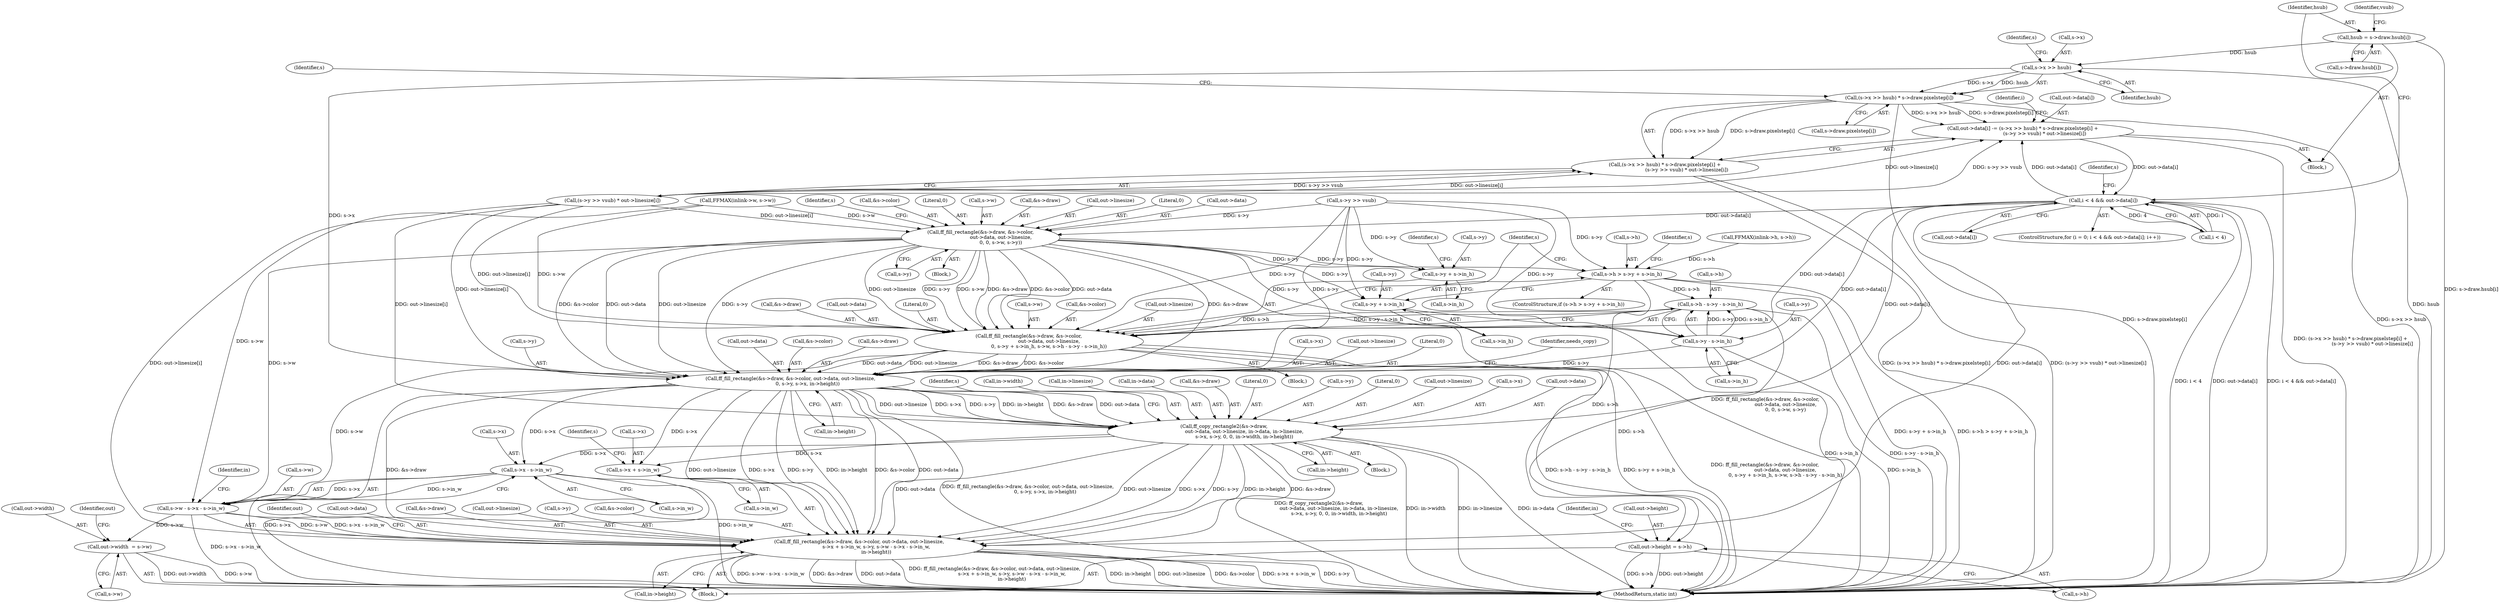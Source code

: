digraph "0_FFmpeg_e43a0a232dbf6d3c161823c2e07c52e76227a1bc_7@array" {
"1000218" [label="(Call,(s->x >> hsub) * s->draw.pixelstep[i])"];
"1000219" [label="(Call,s->x >> hsub)"];
"1000192" [label="(Call,hsub = s->draw.hsub[i])"];
"1000211" [label="(Call,out->data[i] -= (s->x >> hsub) * s->draw.pixelstep[i] +\n                            (s->y >> vsub) * out->linesize[i])"];
"1000179" [label="(Call,i < 4 && out->data[i])"];
"1000247" [label="(Call,ff_fill_rectangle(&s->draw, &s->color,\n                          out->data, out->linesize,\n                          0, 0, s->w, s->y))"];
"1000271" [label="(Call,s->h > s->y + s->in_h)"];
"1000309" [label="(Call,s->h - s->y - s->in_h)"];
"1000283" [label="(Call,ff_fill_rectangle(&s->draw, &s->color,\n                          out->data, out->linesize,\n                          0, s->y + s->in_h, s->w, s->h - s->y - s->in_h))"];
"1000320" [label="(Call,ff_fill_rectangle(&s->draw, &s->color, out->data, out->linesize,\n                      0, s->y, s->x, in->height))"];
"1000348" [label="(Call,ff_copy_rectangle2(&s->draw,\n                          out->data, out->linesize, in->data, in->linesize,\n                          s->x, s->y, 0, 0, in->width, in->height))"];
"1000379" [label="(Call,ff_fill_rectangle(&s->draw, &s->color, out->data, out->linesize,\n                      s->x + s->in_w, s->y, s->w - s->x - s->in_w,\n                      in->height))"];
"1000394" [label="(Call,s->x + s->in_w)"];
"1000408" [label="(Call,s->x - s->in_w)"];
"1000404" [label="(Call,s->w - s->x - s->in_w)"];
"1000418" [label="(Call,out->width  = s->w)"];
"1000425" [label="(Call,out->height = s->h)"];
"1000275" [label="(Call,s->y + s->in_h)"];
"1000299" [label="(Call,s->y + s->in_h)"];
"1000313" [label="(Call,s->y - s->in_h)"];
"1000217" [label="(Call,(s->x >> hsub) * s->draw.pixelstep[i] +\n                            (s->y >> vsub) * out->linesize[i])"];
"1000379" [label="(Call,ff_fill_rectangle(&s->draw, &s->color, out->data, out->linesize,\n                      s->x + s->in_w, s->y, s->w - s->x - s->in_w,\n                      in->height))"];
"1000309" [label="(Call,s->h - s->y - s->in_h)"];
"1000339" [label="(Call,s->x)"];
"1000376" [label="(Call,in->height)"];
"1000332" [label="(Call,out->linesize)"];
"1000193" [label="(Identifier,hsub)"];
"1000183" [label="(Call,out->data[i])"];
"1000335" [label="(Literal,0)"];
"1000419" [label="(Call,out->width)"];
"1000422" [label="(Call,s->w)"];
"1000234" [label="(Identifier,s)"];
"1000382" [label="(Identifier,s)"];
"1000295" [label="(Call,out->linesize)"];
"1000416" [label="(Identifier,in)"];
"1000271" [label="(Call,s->h > s->y + s->in_h)"];
"1000346" [label="(Identifier,needs_copy)"];
"1000190" [label="(Block,)"];
"1000194" [label="(Call,s->draw.hsub[i])"];
"1000420" [label="(Identifier,out)"];
"1000373" [label="(Call,in->width)"];
"1000263" [label="(Literal,0)"];
"1000276" [label="(Call,s->y)"];
"1000362" [label="(Call,in->linesize)"];
"1000179" [label="(Call,i < 4 && out->data[i])"];
"1000279" [label="(Call,s->in_h)"];
"1000336" [label="(Call,s->y)"];
"1000404" [label="(Call,s->w - s->x - s->in_w)"];
"1000347" [label="(Block,)"];
"1000256" [label="(Call,out->data)"];
"1000219" [label="(Call,s->x >> hsub)"];
"1000283" [label="(Call,ff_fill_rectangle(&s->draw, &s->color,\n                          out->data, out->linesize,\n                          0, s->y + s->in_h, s->w, s->h - s->y - s->in_h))"];
"1000192" [label="(Call,hsub = s->draw.hsub[i])"];
"1000418" [label="(Call,out->width  = s->w)"];
"1000286" [label="(Identifier,s)"];
"1000398" [label="(Call,s->in_w)"];
"1000212" [label="(Call,out->data[i])"];
"1000189" [label="(Identifier,i)"];
"1000284" [label="(Call,&s->draw)"];
"1000175" [label="(ControlStructure,for (i = 0; i < 4 && out->data[i]; i++))"];
"1000273" [label="(Identifier,s)"];
"1000388" [label="(Call,out->data)"];
"1000415" [label="(Call,in->height)"];
"1000292" [label="(Call,out->data)"];
"1000359" [label="(Call,in->data)"];
"1000252" [label="(Call,&s->color)"];
"1000394" [label="(Call,s->x + s->in_w)"];
"1000223" [label="(Identifier,hsub)"];
"1000402" [label="(Identifier,s)"];
"1000211" [label="(Call,out->data[i] -= (s->x >> hsub) * s->draw.pixelstep[i] +\n                            (s->y >> vsub) * out->linesize[i])"];
"1000349" [label="(Call,&s->draw)"];
"1000107" [label="(Block,)"];
"1000371" [label="(Literal,0)"];
"1000429" [label="(Call,s->h)"];
"1000368" [label="(Call,s->y)"];
"1000262" [label="(Literal,0)"];
"1000427" [label="(Identifier,out)"];
"1000270" [label="(ControlStructure,if (s->h > s->y + s->in_h))"];
"1000232" [label="(Call,s->y >> vsub)"];
"1000372" [label="(Literal,0)"];
"1000303" [label="(Call,s->in_h)"];
"1000342" [label="(Call,in->height)"];
"1000282" [label="(Block,)"];
"1000356" [label="(Call,out->linesize)"];
"1000408" [label="(Call,s->x - s->in_w)"];
"1000247" [label="(Call,ff_fill_rectangle(&s->draw, &s->color,\n                          out->data, out->linesize,\n                          0, 0, s->w, s->y))"];
"1000218" [label="(Call,(s->x >> hsub) * s->draw.pixelstep[i])"];
"1000425" [label="(Call,out->height = s->h)"];
"1000395" [label="(Call,s->x)"];
"1000314" [label="(Call,s->y)"];
"1000267" [label="(Call,s->y)"];
"1000298" [label="(Literal,0)"];
"1000323" [label="(Identifier,s)"];
"1000365" [label="(Call,s->x)"];
"1000246" [label="(Block,)"];
"1000149" [label="(Call,FFMAX(inlink->h, s->h))"];
"1000264" [label="(Call,s->w)"];
"1000272" [label="(Call,s->h)"];
"1000313" [label="(Call,s->y - s->in_h)"];
"1000203" [label="(Identifier,vsub)"];
"1000300" [label="(Call,s->y)"];
"1000142" [label="(Call,FFMAX(inlink->w, s->w))"];
"1000317" [label="(Call,s->in_h)"];
"1000348" [label="(Call,ff_copy_rectangle2(&s->draw,\n                          out->data, out->linesize, in->data, in->linesize,\n                          s->x, s->y, 0, 0, in->width, in->height))"];
"1000224" [label="(Call,s->draw.pixelstep[i])"];
"1000329" [label="(Call,out->data)"];
"1000353" [label="(Call,out->data)"];
"1000244" [label="(Identifier,s)"];
"1000380" [label="(Call,&s->draw)"];
"1000320" [label="(Call,ff_fill_rectangle(&s->draw, &s->color, out->data, out->linesize,\n                      0, s->y, s->x, in->height))"];
"1000306" [label="(Call,s->w)"];
"1000248" [label="(Call,&s->draw)"];
"1000434" [label="(Identifier,in)"];
"1000275" [label="(Call,s->y + s->in_h)"];
"1000288" [label="(Call,&s->color)"];
"1000299" [label="(Call,s->y + s->in_h)"];
"1000391" [label="(Call,out->linesize)"];
"1000180" [label="(Call,i < 4)"];
"1000325" [label="(Call,&s->color)"];
"1000321" [label="(Call,&s->draw)"];
"1000401" [label="(Call,s->y)"];
"1000384" [label="(Call,&s->color)"];
"1000405" [label="(Call,s->w)"];
"1000227" [label="(Identifier,s)"];
"1000449" [label="(MethodReturn,static int)"];
"1000220" [label="(Call,s->x)"];
"1000259" [label="(Call,out->linesize)"];
"1000307" [label="(Identifier,s)"];
"1000426" [label="(Call,out->height)"];
"1000231" [label="(Call,(s->y >> vsub) * out->linesize[i])"];
"1000310" [label="(Call,s->h)"];
"1000409" [label="(Call,s->x)"];
"1000217" [label="(Call,(s->x >> hsub) * s->draw.pixelstep[i] +\n                            (s->y >> vsub) * out->linesize[i])"];
"1000412" [label="(Call,s->in_w)"];
"1000218" -> "1000217"  [label="AST: "];
"1000218" -> "1000224"  [label="CFG: "];
"1000219" -> "1000218"  [label="AST: "];
"1000224" -> "1000218"  [label="AST: "];
"1000234" -> "1000218"  [label="CFG: "];
"1000218" -> "1000449"  [label="DDG: s->x >> hsub"];
"1000218" -> "1000449"  [label="DDG: s->draw.pixelstep[i]"];
"1000218" -> "1000211"  [label="DDG: s->x >> hsub"];
"1000218" -> "1000211"  [label="DDG: s->draw.pixelstep[i]"];
"1000218" -> "1000217"  [label="DDG: s->x >> hsub"];
"1000218" -> "1000217"  [label="DDG: s->draw.pixelstep[i]"];
"1000219" -> "1000218"  [label="DDG: s->x"];
"1000219" -> "1000218"  [label="DDG: hsub"];
"1000219" -> "1000223"  [label="CFG: "];
"1000220" -> "1000219"  [label="AST: "];
"1000223" -> "1000219"  [label="AST: "];
"1000227" -> "1000219"  [label="CFG: "];
"1000219" -> "1000449"  [label="DDG: hsub"];
"1000192" -> "1000219"  [label="DDG: hsub"];
"1000219" -> "1000320"  [label="DDG: s->x"];
"1000192" -> "1000190"  [label="AST: "];
"1000192" -> "1000194"  [label="CFG: "];
"1000193" -> "1000192"  [label="AST: "];
"1000194" -> "1000192"  [label="AST: "];
"1000203" -> "1000192"  [label="CFG: "];
"1000192" -> "1000449"  [label="DDG: s->draw.hsub[i]"];
"1000211" -> "1000190"  [label="AST: "];
"1000211" -> "1000217"  [label="CFG: "];
"1000212" -> "1000211"  [label="AST: "];
"1000217" -> "1000211"  [label="AST: "];
"1000189" -> "1000211"  [label="CFG: "];
"1000211" -> "1000449"  [label="DDG: (s->x >> hsub) * s->draw.pixelstep[i] +\n                            (s->y >> vsub) * out->linesize[i]"];
"1000211" -> "1000179"  [label="DDG: out->data[i]"];
"1000231" -> "1000211"  [label="DDG: s->y >> vsub"];
"1000231" -> "1000211"  [label="DDG: out->linesize[i]"];
"1000179" -> "1000211"  [label="DDG: out->data[i]"];
"1000179" -> "1000175"  [label="AST: "];
"1000179" -> "1000180"  [label="CFG: "];
"1000179" -> "1000183"  [label="CFG: "];
"1000180" -> "1000179"  [label="AST: "];
"1000183" -> "1000179"  [label="AST: "];
"1000193" -> "1000179"  [label="CFG: "];
"1000244" -> "1000179"  [label="CFG: "];
"1000179" -> "1000449"  [label="DDG: i < 4 && out->data[i]"];
"1000179" -> "1000449"  [label="DDG: i < 4"];
"1000179" -> "1000449"  [label="DDG: out->data[i]"];
"1000180" -> "1000179"  [label="DDG: i"];
"1000180" -> "1000179"  [label="DDG: 4"];
"1000179" -> "1000247"  [label="DDG: out->data[i]"];
"1000179" -> "1000283"  [label="DDG: out->data[i]"];
"1000179" -> "1000320"  [label="DDG: out->data[i]"];
"1000179" -> "1000348"  [label="DDG: out->data[i]"];
"1000179" -> "1000379"  [label="DDG: out->data[i]"];
"1000247" -> "1000246"  [label="AST: "];
"1000247" -> "1000267"  [label="CFG: "];
"1000248" -> "1000247"  [label="AST: "];
"1000252" -> "1000247"  [label="AST: "];
"1000256" -> "1000247"  [label="AST: "];
"1000259" -> "1000247"  [label="AST: "];
"1000262" -> "1000247"  [label="AST: "];
"1000263" -> "1000247"  [label="AST: "];
"1000264" -> "1000247"  [label="AST: "];
"1000267" -> "1000247"  [label="AST: "];
"1000273" -> "1000247"  [label="CFG: "];
"1000247" -> "1000449"  [label="DDG: ff_fill_rectangle(&s->draw, &s->color,\n                          out->data, out->linesize,\n                          0, 0, s->w, s->y)"];
"1000231" -> "1000247"  [label="DDG: out->linesize[i]"];
"1000142" -> "1000247"  [label="DDG: s->w"];
"1000232" -> "1000247"  [label="DDG: s->y"];
"1000247" -> "1000271"  [label="DDG: s->y"];
"1000247" -> "1000275"  [label="DDG: s->y"];
"1000247" -> "1000283"  [label="DDG: &s->draw"];
"1000247" -> "1000283"  [label="DDG: &s->color"];
"1000247" -> "1000283"  [label="DDG: out->data"];
"1000247" -> "1000283"  [label="DDG: out->linesize"];
"1000247" -> "1000283"  [label="DDG: s->y"];
"1000247" -> "1000283"  [label="DDG: s->w"];
"1000247" -> "1000299"  [label="DDG: s->y"];
"1000247" -> "1000313"  [label="DDG: s->y"];
"1000247" -> "1000320"  [label="DDG: &s->draw"];
"1000247" -> "1000320"  [label="DDG: &s->color"];
"1000247" -> "1000320"  [label="DDG: out->data"];
"1000247" -> "1000320"  [label="DDG: out->linesize"];
"1000247" -> "1000320"  [label="DDG: s->y"];
"1000247" -> "1000404"  [label="DDG: s->w"];
"1000271" -> "1000270"  [label="AST: "];
"1000271" -> "1000275"  [label="CFG: "];
"1000272" -> "1000271"  [label="AST: "];
"1000275" -> "1000271"  [label="AST: "];
"1000286" -> "1000271"  [label="CFG: "];
"1000323" -> "1000271"  [label="CFG: "];
"1000271" -> "1000449"  [label="DDG: s->y + s->in_h"];
"1000271" -> "1000449"  [label="DDG: s->h > s->y + s->in_h"];
"1000149" -> "1000271"  [label="DDG: s->h"];
"1000232" -> "1000271"  [label="DDG: s->y"];
"1000271" -> "1000309"  [label="DDG: s->h"];
"1000271" -> "1000425"  [label="DDG: s->h"];
"1000309" -> "1000283"  [label="AST: "];
"1000309" -> "1000313"  [label="CFG: "];
"1000310" -> "1000309"  [label="AST: "];
"1000313" -> "1000309"  [label="AST: "];
"1000283" -> "1000309"  [label="CFG: "];
"1000309" -> "1000449"  [label="DDG: s->y - s->in_h"];
"1000309" -> "1000283"  [label="DDG: s->h"];
"1000309" -> "1000283"  [label="DDG: s->y - s->in_h"];
"1000313" -> "1000309"  [label="DDG: s->y"];
"1000313" -> "1000309"  [label="DDG: s->in_h"];
"1000309" -> "1000425"  [label="DDG: s->h"];
"1000283" -> "1000282"  [label="AST: "];
"1000284" -> "1000283"  [label="AST: "];
"1000288" -> "1000283"  [label="AST: "];
"1000292" -> "1000283"  [label="AST: "];
"1000295" -> "1000283"  [label="AST: "];
"1000298" -> "1000283"  [label="AST: "];
"1000299" -> "1000283"  [label="AST: "];
"1000306" -> "1000283"  [label="AST: "];
"1000323" -> "1000283"  [label="CFG: "];
"1000283" -> "1000449"  [label="DDG: s->h - s->y - s->in_h"];
"1000283" -> "1000449"  [label="DDG: s->y + s->in_h"];
"1000283" -> "1000449"  [label="DDG: ff_fill_rectangle(&s->draw, &s->color,\n                          out->data, out->linesize,\n                          0, s->y + s->in_h, s->w, s->h - s->y - s->in_h)"];
"1000231" -> "1000283"  [label="DDG: out->linesize[i]"];
"1000232" -> "1000283"  [label="DDG: s->y"];
"1000142" -> "1000283"  [label="DDG: s->w"];
"1000283" -> "1000320"  [label="DDG: &s->draw"];
"1000283" -> "1000320"  [label="DDG: &s->color"];
"1000283" -> "1000320"  [label="DDG: out->data"];
"1000283" -> "1000320"  [label="DDG: out->linesize"];
"1000283" -> "1000404"  [label="DDG: s->w"];
"1000320" -> "1000107"  [label="AST: "];
"1000320" -> "1000342"  [label="CFG: "];
"1000321" -> "1000320"  [label="AST: "];
"1000325" -> "1000320"  [label="AST: "];
"1000329" -> "1000320"  [label="AST: "];
"1000332" -> "1000320"  [label="AST: "];
"1000335" -> "1000320"  [label="AST: "];
"1000336" -> "1000320"  [label="AST: "];
"1000339" -> "1000320"  [label="AST: "];
"1000342" -> "1000320"  [label="AST: "];
"1000346" -> "1000320"  [label="CFG: "];
"1000320" -> "1000449"  [label="DDG: ff_fill_rectangle(&s->draw, &s->color, out->data, out->linesize,\n                      0, s->y, s->x, in->height)"];
"1000231" -> "1000320"  [label="DDG: out->linesize[i]"];
"1000313" -> "1000320"  [label="DDG: s->y"];
"1000232" -> "1000320"  [label="DDG: s->y"];
"1000320" -> "1000348"  [label="DDG: &s->draw"];
"1000320" -> "1000348"  [label="DDG: out->data"];
"1000320" -> "1000348"  [label="DDG: out->linesize"];
"1000320" -> "1000348"  [label="DDG: s->x"];
"1000320" -> "1000348"  [label="DDG: s->y"];
"1000320" -> "1000348"  [label="DDG: in->height"];
"1000320" -> "1000379"  [label="DDG: &s->draw"];
"1000320" -> "1000379"  [label="DDG: &s->color"];
"1000320" -> "1000379"  [label="DDG: out->data"];
"1000320" -> "1000379"  [label="DDG: out->linesize"];
"1000320" -> "1000379"  [label="DDG: s->x"];
"1000320" -> "1000379"  [label="DDG: s->y"];
"1000320" -> "1000379"  [label="DDG: in->height"];
"1000320" -> "1000394"  [label="DDG: s->x"];
"1000320" -> "1000408"  [label="DDG: s->x"];
"1000348" -> "1000347"  [label="AST: "];
"1000348" -> "1000376"  [label="CFG: "];
"1000349" -> "1000348"  [label="AST: "];
"1000353" -> "1000348"  [label="AST: "];
"1000356" -> "1000348"  [label="AST: "];
"1000359" -> "1000348"  [label="AST: "];
"1000362" -> "1000348"  [label="AST: "];
"1000365" -> "1000348"  [label="AST: "];
"1000368" -> "1000348"  [label="AST: "];
"1000371" -> "1000348"  [label="AST: "];
"1000372" -> "1000348"  [label="AST: "];
"1000373" -> "1000348"  [label="AST: "];
"1000376" -> "1000348"  [label="AST: "];
"1000382" -> "1000348"  [label="CFG: "];
"1000348" -> "1000449"  [label="DDG: ff_copy_rectangle2(&s->draw,\n                          out->data, out->linesize, in->data, in->linesize,\n                          s->x, s->y, 0, 0, in->width, in->height)"];
"1000348" -> "1000449"  [label="DDG: in->width"];
"1000348" -> "1000449"  [label="DDG: in->linesize"];
"1000348" -> "1000449"  [label="DDG: in->data"];
"1000231" -> "1000348"  [label="DDG: out->linesize[i]"];
"1000348" -> "1000379"  [label="DDG: &s->draw"];
"1000348" -> "1000379"  [label="DDG: out->data"];
"1000348" -> "1000379"  [label="DDG: out->linesize"];
"1000348" -> "1000379"  [label="DDG: s->x"];
"1000348" -> "1000379"  [label="DDG: s->y"];
"1000348" -> "1000379"  [label="DDG: in->height"];
"1000348" -> "1000394"  [label="DDG: s->x"];
"1000348" -> "1000408"  [label="DDG: s->x"];
"1000379" -> "1000107"  [label="AST: "];
"1000379" -> "1000415"  [label="CFG: "];
"1000380" -> "1000379"  [label="AST: "];
"1000384" -> "1000379"  [label="AST: "];
"1000388" -> "1000379"  [label="AST: "];
"1000391" -> "1000379"  [label="AST: "];
"1000394" -> "1000379"  [label="AST: "];
"1000401" -> "1000379"  [label="AST: "];
"1000404" -> "1000379"  [label="AST: "];
"1000415" -> "1000379"  [label="AST: "];
"1000420" -> "1000379"  [label="CFG: "];
"1000379" -> "1000449"  [label="DDG: &s->color"];
"1000379" -> "1000449"  [label="DDG: s->x + s->in_w"];
"1000379" -> "1000449"  [label="DDG: s->y"];
"1000379" -> "1000449"  [label="DDG: s->w - s->x - s->in_w"];
"1000379" -> "1000449"  [label="DDG: &s->draw"];
"1000379" -> "1000449"  [label="DDG: out->data"];
"1000379" -> "1000449"  [label="DDG: ff_fill_rectangle(&s->draw, &s->color, out->data, out->linesize,\n                      s->x + s->in_w, s->y, s->w - s->x - s->in_w,\n                      in->height)"];
"1000379" -> "1000449"  [label="DDG: in->height"];
"1000379" -> "1000449"  [label="DDG: out->linesize"];
"1000231" -> "1000379"  [label="DDG: out->linesize[i]"];
"1000404" -> "1000379"  [label="DDG: s->w"];
"1000404" -> "1000379"  [label="DDG: s->x - s->in_w"];
"1000394" -> "1000398"  [label="CFG: "];
"1000395" -> "1000394"  [label="AST: "];
"1000398" -> "1000394"  [label="AST: "];
"1000402" -> "1000394"  [label="CFG: "];
"1000408" -> "1000404"  [label="AST: "];
"1000408" -> "1000412"  [label="CFG: "];
"1000409" -> "1000408"  [label="AST: "];
"1000412" -> "1000408"  [label="AST: "];
"1000404" -> "1000408"  [label="CFG: "];
"1000408" -> "1000449"  [label="DDG: s->x"];
"1000408" -> "1000449"  [label="DDG: s->in_w"];
"1000408" -> "1000404"  [label="DDG: s->x"];
"1000408" -> "1000404"  [label="DDG: s->in_w"];
"1000405" -> "1000404"  [label="AST: "];
"1000416" -> "1000404"  [label="CFG: "];
"1000404" -> "1000449"  [label="DDG: s->x - s->in_w"];
"1000142" -> "1000404"  [label="DDG: s->w"];
"1000404" -> "1000418"  [label="DDG: s->w"];
"1000418" -> "1000107"  [label="AST: "];
"1000418" -> "1000422"  [label="CFG: "];
"1000419" -> "1000418"  [label="AST: "];
"1000422" -> "1000418"  [label="AST: "];
"1000427" -> "1000418"  [label="CFG: "];
"1000418" -> "1000449"  [label="DDG: s->w"];
"1000418" -> "1000449"  [label="DDG: out->width"];
"1000425" -> "1000107"  [label="AST: "];
"1000425" -> "1000429"  [label="CFG: "];
"1000426" -> "1000425"  [label="AST: "];
"1000429" -> "1000425"  [label="AST: "];
"1000434" -> "1000425"  [label="CFG: "];
"1000425" -> "1000449"  [label="DDG: out->height"];
"1000425" -> "1000449"  [label="DDG: s->h"];
"1000275" -> "1000279"  [label="CFG: "];
"1000276" -> "1000275"  [label="AST: "];
"1000279" -> "1000275"  [label="AST: "];
"1000275" -> "1000449"  [label="DDG: s->in_h"];
"1000232" -> "1000275"  [label="DDG: s->y"];
"1000299" -> "1000303"  [label="CFG: "];
"1000300" -> "1000299"  [label="AST: "];
"1000303" -> "1000299"  [label="AST: "];
"1000307" -> "1000299"  [label="CFG: "];
"1000232" -> "1000299"  [label="DDG: s->y"];
"1000313" -> "1000317"  [label="CFG: "];
"1000314" -> "1000313"  [label="AST: "];
"1000317" -> "1000313"  [label="AST: "];
"1000313" -> "1000449"  [label="DDG: s->in_h"];
"1000232" -> "1000313"  [label="DDG: s->y"];
"1000217" -> "1000231"  [label="CFG: "];
"1000231" -> "1000217"  [label="AST: "];
"1000217" -> "1000449"  [label="DDG: (s->x >> hsub) * s->draw.pixelstep[i]"];
"1000217" -> "1000449"  [label="DDG: (s->y >> vsub) * out->linesize[i]"];
"1000231" -> "1000217"  [label="DDG: s->y >> vsub"];
"1000231" -> "1000217"  [label="DDG: out->linesize[i]"];
}
